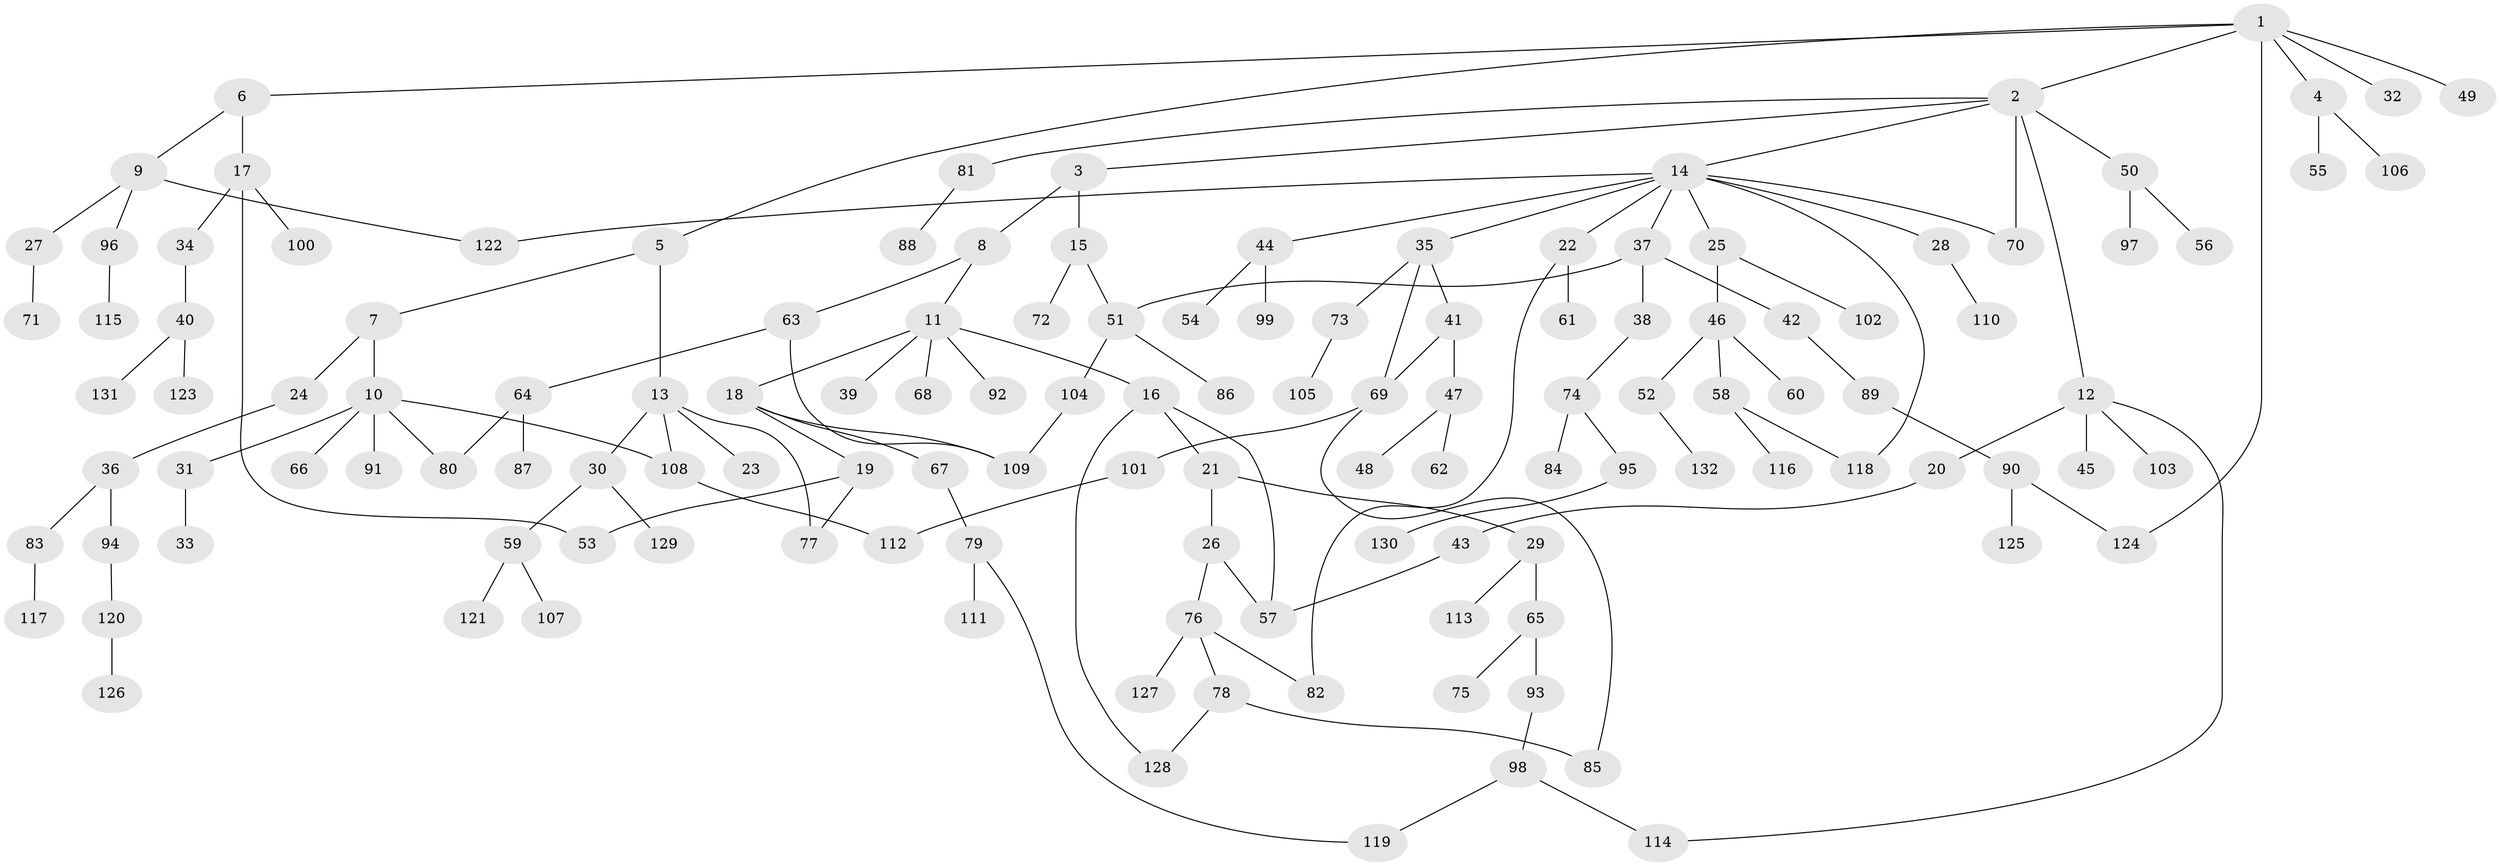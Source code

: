 // coarse degree distribution, {6: 0.030303030303030304, 8: 0.015151515151515152, 2: 0.3787878787878788, 3: 0.19696969696969696, 5: 0.030303030303030304, 4: 0.07575757575757576, 10: 0.015151515151515152, 1: 0.25757575757575757}
// Generated by graph-tools (version 1.1) at 2025/49/03/04/25 22:49:08]
// undirected, 132 vertices, 151 edges
graph export_dot {
  node [color=gray90,style=filled];
  1;
  2;
  3;
  4;
  5;
  6;
  7;
  8;
  9;
  10;
  11;
  12;
  13;
  14;
  15;
  16;
  17;
  18;
  19;
  20;
  21;
  22;
  23;
  24;
  25;
  26;
  27;
  28;
  29;
  30;
  31;
  32;
  33;
  34;
  35;
  36;
  37;
  38;
  39;
  40;
  41;
  42;
  43;
  44;
  45;
  46;
  47;
  48;
  49;
  50;
  51;
  52;
  53;
  54;
  55;
  56;
  57;
  58;
  59;
  60;
  61;
  62;
  63;
  64;
  65;
  66;
  67;
  68;
  69;
  70;
  71;
  72;
  73;
  74;
  75;
  76;
  77;
  78;
  79;
  80;
  81;
  82;
  83;
  84;
  85;
  86;
  87;
  88;
  89;
  90;
  91;
  92;
  93;
  94;
  95;
  96;
  97;
  98;
  99;
  100;
  101;
  102;
  103;
  104;
  105;
  106;
  107;
  108;
  109;
  110;
  111;
  112;
  113;
  114;
  115;
  116;
  117;
  118;
  119;
  120;
  121;
  122;
  123;
  124;
  125;
  126;
  127;
  128;
  129;
  130;
  131;
  132;
  1 -- 2;
  1 -- 4;
  1 -- 5;
  1 -- 6;
  1 -- 32;
  1 -- 49;
  1 -- 124;
  2 -- 3;
  2 -- 12;
  2 -- 14;
  2 -- 50;
  2 -- 81;
  2 -- 70;
  3 -- 8;
  3 -- 15;
  4 -- 55;
  4 -- 106;
  5 -- 7;
  5 -- 13;
  6 -- 9;
  6 -- 17;
  7 -- 10;
  7 -- 24;
  8 -- 11;
  8 -- 63;
  9 -- 27;
  9 -- 96;
  9 -- 122;
  10 -- 31;
  10 -- 66;
  10 -- 91;
  10 -- 80;
  10 -- 108;
  11 -- 16;
  11 -- 18;
  11 -- 39;
  11 -- 68;
  11 -- 92;
  12 -- 20;
  12 -- 45;
  12 -- 103;
  12 -- 114;
  13 -- 23;
  13 -- 30;
  13 -- 77;
  13 -- 108;
  14 -- 22;
  14 -- 25;
  14 -- 28;
  14 -- 35;
  14 -- 37;
  14 -- 44;
  14 -- 70;
  14 -- 122;
  14 -- 118;
  15 -- 72;
  15 -- 51;
  16 -- 21;
  16 -- 128;
  16 -- 57;
  17 -- 34;
  17 -- 53;
  17 -- 100;
  18 -- 19;
  18 -- 67;
  18 -- 109;
  19 -- 77;
  19 -- 53;
  20 -- 43;
  21 -- 26;
  21 -- 29;
  22 -- 61;
  22 -- 82;
  24 -- 36;
  25 -- 46;
  25 -- 102;
  26 -- 76;
  26 -- 57;
  27 -- 71;
  28 -- 110;
  29 -- 65;
  29 -- 113;
  30 -- 59;
  30 -- 129;
  31 -- 33;
  34 -- 40;
  35 -- 41;
  35 -- 69;
  35 -- 73;
  36 -- 83;
  36 -- 94;
  37 -- 38;
  37 -- 42;
  37 -- 51;
  38 -- 74;
  40 -- 123;
  40 -- 131;
  41 -- 47;
  41 -- 69;
  42 -- 89;
  43 -- 57;
  44 -- 54;
  44 -- 99;
  46 -- 52;
  46 -- 58;
  46 -- 60;
  47 -- 48;
  47 -- 62;
  50 -- 56;
  50 -- 97;
  51 -- 86;
  51 -- 104;
  52 -- 132;
  58 -- 116;
  58 -- 118;
  59 -- 107;
  59 -- 121;
  63 -- 64;
  63 -- 109;
  64 -- 80;
  64 -- 87;
  65 -- 75;
  65 -- 93;
  67 -- 79;
  69 -- 101;
  69 -- 85;
  73 -- 105;
  74 -- 84;
  74 -- 95;
  76 -- 78;
  76 -- 127;
  76 -- 82;
  78 -- 85;
  78 -- 128;
  79 -- 111;
  79 -- 119;
  81 -- 88;
  83 -- 117;
  89 -- 90;
  90 -- 124;
  90 -- 125;
  93 -- 98;
  94 -- 120;
  95 -- 130;
  96 -- 115;
  98 -- 114;
  98 -- 119;
  101 -- 112;
  104 -- 109;
  108 -- 112;
  120 -- 126;
}
